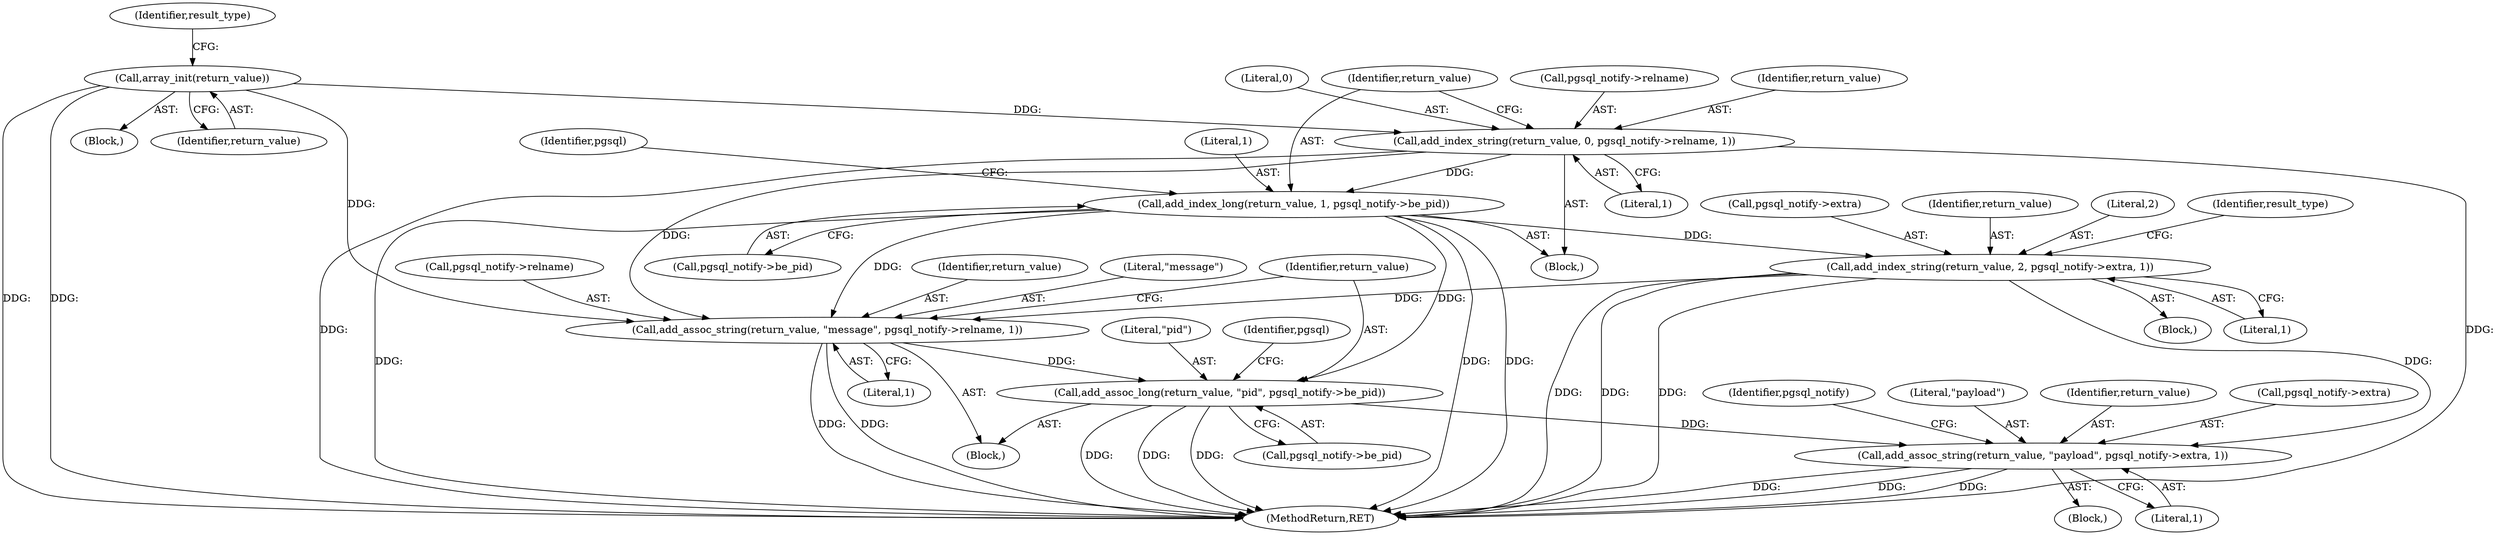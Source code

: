 digraph "0_php_2cc4e69cc6d8dbc4b3568ad3dd583324a7c11d64@pointer" {
"1000149" [label="(Call,add_index_string(return_value, 0, pgsql_notify->relname, 1))"];
"1000142" [label="(Call,array_init(return_value))"];
"1000156" [label="(Call,add_index_long(return_value, 1, pgsql_notify->be_pid))"];
"1000175" [label="(Call,add_index_string(return_value, 2, pgsql_notify->extra, 1))"];
"1000187" [label="(Call,add_assoc_string(return_value, \"message\", pgsql_notify->relname, 1))"];
"1000194" [label="(Call,add_assoc_long(return_value, \"pid\", pgsql_notify->be_pid))"];
"1000213" [label="(Call,add_assoc_string(return_value, \"payload\", pgsql_notify->extra, 1))"];
"1000197" [label="(Call,pgsql_notify->be_pid)"];
"1000166" [label="(Identifier,pgsql)"];
"1000188" [label="(Identifier,return_value)"];
"1000175" [label="(Call,add_index_string(return_value, 2, pgsql_notify->extra, 1))"];
"1000196" [label="(Literal,\"pid\")"];
"1000221" [label="(Identifier,pgsql_notify)"];
"1000151" [label="(Literal,0)"];
"1000186" [label="(Block,)"];
"1000177" [label="(Literal,2)"];
"1000143" [label="(Identifier,return_value)"];
"1000194" [label="(Call,add_assoc_long(return_value, \"pid\", pgsql_notify->be_pid))"];
"1000212" [label="(Block,)"];
"1000215" [label="(Literal,\"payload\")"];
"1000222" [label="(MethodReturn,RET)"];
"1000155" [label="(Literal,1)"];
"1000157" [label="(Identifier,return_value)"];
"1000109" [label="(Block,)"];
"1000213" [label="(Call,add_assoc_string(return_value, \"payload\", pgsql_notify->extra, 1))"];
"1000204" [label="(Identifier,pgsql)"];
"1000189" [label="(Literal,\"message\")"];
"1000184" [label="(Identifier,result_type)"];
"1000190" [label="(Call,pgsql_notify->relname)"];
"1000142" [label="(Call,array_init(return_value))"];
"1000156" [label="(Call,add_index_long(return_value, 1, pgsql_notify->be_pid))"];
"1000219" [label="(Literal,1)"];
"1000148" [label="(Block,)"];
"1000214" [label="(Identifier,return_value)"];
"1000216" [label="(Call,pgsql_notify->extra)"];
"1000146" [label="(Identifier,result_type)"];
"1000178" [label="(Call,pgsql_notify->extra)"];
"1000159" [label="(Call,pgsql_notify->be_pid)"];
"1000187" [label="(Call,add_assoc_string(return_value, \"message\", pgsql_notify->relname, 1))"];
"1000149" [label="(Call,add_index_string(return_value, 0, pgsql_notify->relname, 1))"];
"1000195" [label="(Identifier,return_value)"];
"1000176" [label="(Identifier,return_value)"];
"1000152" [label="(Call,pgsql_notify->relname)"];
"1000174" [label="(Block,)"];
"1000150" [label="(Identifier,return_value)"];
"1000158" [label="(Literal,1)"];
"1000193" [label="(Literal,1)"];
"1000181" [label="(Literal,1)"];
"1000149" -> "1000148"  [label="AST: "];
"1000149" -> "1000155"  [label="CFG: "];
"1000150" -> "1000149"  [label="AST: "];
"1000151" -> "1000149"  [label="AST: "];
"1000152" -> "1000149"  [label="AST: "];
"1000155" -> "1000149"  [label="AST: "];
"1000157" -> "1000149"  [label="CFG: "];
"1000149" -> "1000222"  [label="DDG: "];
"1000149" -> "1000222"  [label="DDG: "];
"1000142" -> "1000149"  [label="DDG: "];
"1000149" -> "1000156"  [label="DDG: "];
"1000149" -> "1000187"  [label="DDG: "];
"1000142" -> "1000109"  [label="AST: "];
"1000142" -> "1000143"  [label="CFG: "];
"1000143" -> "1000142"  [label="AST: "];
"1000146" -> "1000142"  [label="CFG: "];
"1000142" -> "1000222"  [label="DDG: "];
"1000142" -> "1000222"  [label="DDG: "];
"1000142" -> "1000187"  [label="DDG: "];
"1000156" -> "1000148"  [label="AST: "];
"1000156" -> "1000159"  [label="CFG: "];
"1000157" -> "1000156"  [label="AST: "];
"1000158" -> "1000156"  [label="AST: "];
"1000159" -> "1000156"  [label="AST: "];
"1000166" -> "1000156"  [label="CFG: "];
"1000156" -> "1000222"  [label="DDG: "];
"1000156" -> "1000222"  [label="DDG: "];
"1000156" -> "1000222"  [label="DDG: "];
"1000156" -> "1000175"  [label="DDG: "];
"1000156" -> "1000187"  [label="DDG: "];
"1000156" -> "1000194"  [label="DDG: "];
"1000175" -> "1000174"  [label="AST: "];
"1000175" -> "1000181"  [label="CFG: "];
"1000176" -> "1000175"  [label="AST: "];
"1000177" -> "1000175"  [label="AST: "];
"1000178" -> "1000175"  [label="AST: "];
"1000181" -> "1000175"  [label="AST: "];
"1000184" -> "1000175"  [label="CFG: "];
"1000175" -> "1000222"  [label="DDG: "];
"1000175" -> "1000222"  [label="DDG: "];
"1000175" -> "1000222"  [label="DDG: "];
"1000175" -> "1000187"  [label="DDG: "];
"1000175" -> "1000213"  [label="DDG: "];
"1000187" -> "1000186"  [label="AST: "];
"1000187" -> "1000193"  [label="CFG: "];
"1000188" -> "1000187"  [label="AST: "];
"1000189" -> "1000187"  [label="AST: "];
"1000190" -> "1000187"  [label="AST: "];
"1000193" -> "1000187"  [label="AST: "];
"1000195" -> "1000187"  [label="CFG: "];
"1000187" -> "1000222"  [label="DDG: "];
"1000187" -> "1000222"  [label="DDG: "];
"1000187" -> "1000194"  [label="DDG: "];
"1000194" -> "1000186"  [label="AST: "];
"1000194" -> "1000197"  [label="CFG: "];
"1000195" -> "1000194"  [label="AST: "];
"1000196" -> "1000194"  [label="AST: "];
"1000197" -> "1000194"  [label="AST: "];
"1000204" -> "1000194"  [label="CFG: "];
"1000194" -> "1000222"  [label="DDG: "];
"1000194" -> "1000222"  [label="DDG: "];
"1000194" -> "1000222"  [label="DDG: "];
"1000194" -> "1000213"  [label="DDG: "];
"1000213" -> "1000212"  [label="AST: "];
"1000213" -> "1000219"  [label="CFG: "];
"1000214" -> "1000213"  [label="AST: "];
"1000215" -> "1000213"  [label="AST: "];
"1000216" -> "1000213"  [label="AST: "];
"1000219" -> "1000213"  [label="AST: "];
"1000221" -> "1000213"  [label="CFG: "];
"1000213" -> "1000222"  [label="DDG: "];
"1000213" -> "1000222"  [label="DDG: "];
"1000213" -> "1000222"  [label="DDG: "];
}
